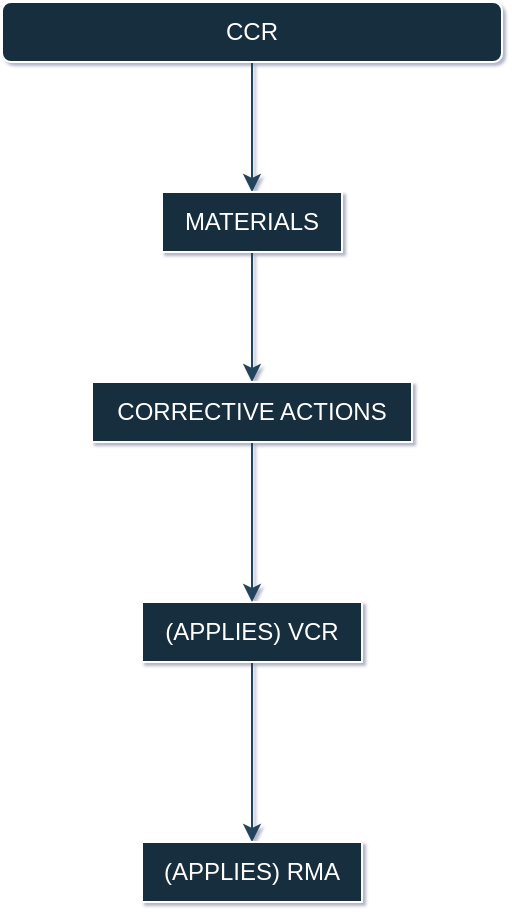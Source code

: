 <mxfile version="25.0.3">
  <diagram name="Page-1" id="MrnLiAWzd0GNNYvuh4Dv">
    <mxGraphModel dx="1254" dy="567" grid="1" gridSize="10" guides="1" tooltips="1" connect="1" arrows="1" fold="1" page="1" pageScale="1" pageWidth="850" pageHeight="1100" background="none" math="0" shadow="1">
      <root>
        <mxCell id="0" />
        <mxCell id="1" parent="0" />
        <mxCell id="jnrCQX4SgglYtfcMUn_V-6" value="" style="edgeStyle=orthogonalEdgeStyle;rounded=0;orthogonalLoop=1;jettySize=auto;html=1;labelBackgroundColor=none;strokeColor=#23445D;fontColor=default;" edge="1" parent="1" source="jnrCQX4SgglYtfcMUn_V-1" target="jnrCQX4SgglYtfcMUn_V-2">
          <mxGeometry relative="1" as="geometry" />
        </mxCell>
        <mxCell id="jnrCQX4SgglYtfcMUn_V-1" value="CCR" style="rounded=1;whiteSpace=wrap;html=1;labelBackgroundColor=none;fillColor=#182E3E;strokeColor=#FFFFFF;fontColor=#FFFFFF;" vertex="1" parent="1">
          <mxGeometry x="300" y="50" width="250" height="30" as="geometry" />
        </mxCell>
        <mxCell id="jnrCQX4SgglYtfcMUn_V-7" value="" style="edgeStyle=orthogonalEdgeStyle;rounded=0;orthogonalLoop=1;jettySize=auto;html=1;labelBackgroundColor=none;strokeColor=#23445D;fontColor=default;" edge="1" parent="1" source="jnrCQX4SgglYtfcMUn_V-2" target="jnrCQX4SgglYtfcMUn_V-4">
          <mxGeometry relative="1" as="geometry" />
        </mxCell>
        <mxCell id="jnrCQX4SgglYtfcMUn_V-2" value="MATERIALS" style="whiteSpace=wrap;html=1;labelBackgroundColor=none;fillColor=#182E3E;strokeColor=#FFFFFF;fontColor=#FFFFFF;" vertex="1" parent="1">
          <mxGeometry x="380" y="145" width="90" height="30" as="geometry" />
        </mxCell>
        <mxCell id="jnrCQX4SgglYtfcMUn_V-9" value="" style="edgeStyle=orthogonalEdgeStyle;rounded=0;orthogonalLoop=1;jettySize=auto;html=1;labelBackgroundColor=none;strokeColor=#23445D;fontColor=default;" edge="1" parent="1" source="jnrCQX4SgglYtfcMUn_V-3" target="jnrCQX4SgglYtfcMUn_V-5">
          <mxGeometry relative="1" as="geometry" />
        </mxCell>
        <mxCell id="jnrCQX4SgglYtfcMUn_V-3" value="(APPLIES) VCR" style="whiteSpace=wrap;html=1;labelBackgroundColor=none;fillColor=#182E3E;strokeColor=#FFFFFF;fontColor=#FFFFFF;" vertex="1" parent="1">
          <mxGeometry x="370" y="350" width="110" height="30" as="geometry" />
        </mxCell>
        <mxCell id="jnrCQX4SgglYtfcMUn_V-8" value="" style="edgeStyle=orthogonalEdgeStyle;rounded=0;orthogonalLoop=1;jettySize=auto;html=1;labelBackgroundColor=none;strokeColor=#23445D;fontColor=default;" edge="1" parent="1" source="jnrCQX4SgglYtfcMUn_V-4" target="jnrCQX4SgglYtfcMUn_V-3">
          <mxGeometry relative="1" as="geometry" />
        </mxCell>
        <mxCell id="jnrCQX4SgglYtfcMUn_V-4" value="CORRECTIVE ACTIONS" style="whiteSpace=wrap;html=1;labelBackgroundColor=none;fillColor=#182E3E;strokeColor=#FFFFFF;fontColor=#FFFFFF;" vertex="1" parent="1">
          <mxGeometry x="345" y="240" width="160" height="30" as="geometry" />
        </mxCell>
        <mxCell id="jnrCQX4SgglYtfcMUn_V-5" value="(APPLIES) RMA" style="whiteSpace=wrap;html=1;labelBackgroundColor=none;fillColor=#182E3E;strokeColor=#FFFFFF;fontColor=#FFFFFF;" vertex="1" parent="1">
          <mxGeometry x="370" y="470" width="110" height="30" as="geometry" />
        </mxCell>
      </root>
    </mxGraphModel>
  </diagram>
</mxfile>
